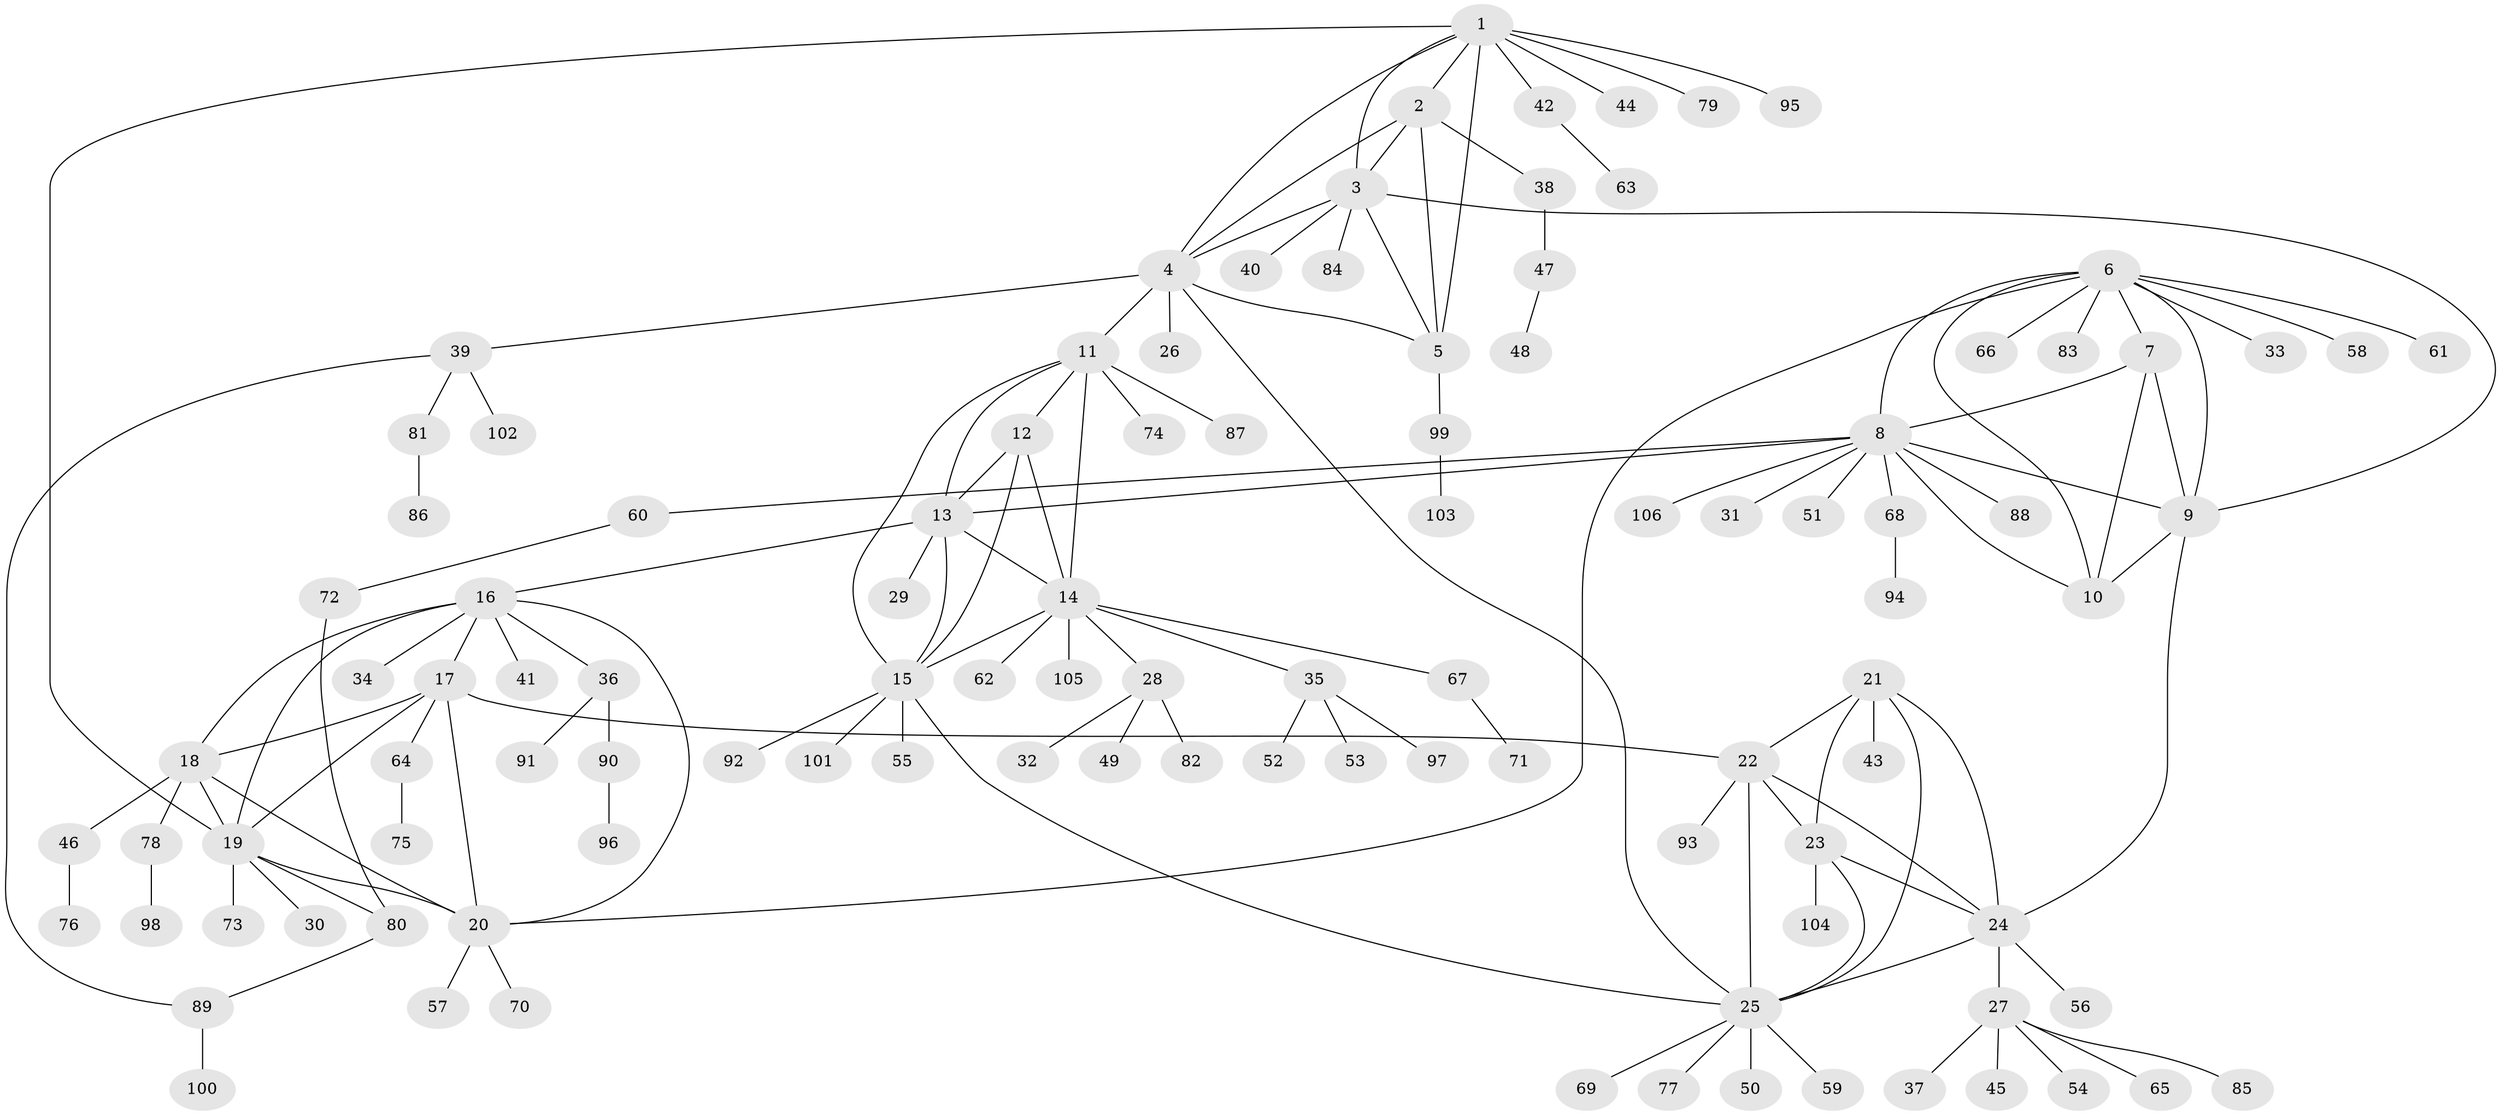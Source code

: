 // coarse degree distribution, {8: 0.047058823529411764, 5: 0.058823529411764705, 10: 0.058823529411764705, 3: 0.058823529411764705, 4: 0.03529411764705882, 12: 0.011764705882352941, 1: 0.6352941176470588, 2: 0.09411764705882353}
// Generated by graph-tools (version 1.1) at 2025/24/03/03/25 07:24:15]
// undirected, 106 vertices, 143 edges
graph export_dot {
graph [start="1"]
  node [color=gray90,style=filled];
  1;
  2;
  3;
  4;
  5;
  6;
  7;
  8;
  9;
  10;
  11;
  12;
  13;
  14;
  15;
  16;
  17;
  18;
  19;
  20;
  21;
  22;
  23;
  24;
  25;
  26;
  27;
  28;
  29;
  30;
  31;
  32;
  33;
  34;
  35;
  36;
  37;
  38;
  39;
  40;
  41;
  42;
  43;
  44;
  45;
  46;
  47;
  48;
  49;
  50;
  51;
  52;
  53;
  54;
  55;
  56;
  57;
  58;
  59;
  60;
  61;
  62;
  63;
  64;
  65;
  66;
  67;
  68;
  69;
  70;
  71;
  72;
  73;
  74;
  75;
  76;
  77;
  78;
  79;
  80;
  81;
  82;
  83;
  84;
  85;
  86;
  87;
  88;
  89;
  90;
  91;
  92;
  93;
  94;
  95;
  96;
  97;
  98;
  99;
  100;
  101;
  102;
  103;
  104;
  105;
  106;
  1 -- 2;
  1 -- 3;
  1 -- 4;
  1 -- 5;
  1 -- 19;
  1 -- 42;
  1 -- 44;
  1 -- 79;
  1 -- 95;
  2 -- 3;
  2 -- 4;
  2 -- 5;
  2 -- 38;
  3 -- 4;
  3 -- 5;
  3 -- 9;
  3 -- 40;
  3 -- 84;
  4 -- 5;
  4 -- 11;
  4 -- 25;
  4 -- 26;
  4 -- 39;
  5 -- 99;
  6 -- 7;
  6 -- 8;
  6 -- 9;
  6 -- 10;
  6 -- 20;
  6 -- 33;
  6 -- 58;
  6 -- 61;
  6 -- 66;
  6 -- 83;
  7 -- 8;
  7 -- 9;
  7 -- 10;
  8 -- 9;
  8 -- 10;
  8 -- 13;
  8 -- 31;
  8 -- 51;
  8 -- 60;
  8 -- 68;
  8 -- 88;
  8 -- 106;
  9 -- 10;
  9 -- 24;
  11 -- 12;
  11 -- 13;
  11 -- 14;
  11 -- 15;
  11 -- 74;
  11 -- 87;
  12 -- 13;
  12 -- 14;
  12 -- 15;
  13 -- 14;
  13 -- 15;
  13 -- 16;
  13 -- 29;
  14 -- 15;
  14 -- 28;
  14 -- 35;
  14 -- 62;
  14 -- 67;
  14 -- 105;
  15 -- 25;
  15 -- 55;
  15 -- 92;
  15 -- 101;
  16 -- 17;
  16 -- 18;
  16 -- 19;
  16 -- 20;
  16 -- 34;
  16 -- 36;
  16 -- 41;
  17 -- 18;
  17 -- 19;
  17 -- 20;
  17 -- 22;
  17 -- 64;
  18 -- 19;
  18 -- 20;
  18 -- 46;
  18 -- 78;
  19 -- 20;
  19 -- 30;
  19 -- 73;
  19 -- 80;
  20 -- 57;
  20 -- 70;
  21 -- 22;
  21 -- 23;
  21 -- 24;
  21 -- 25;
  21 -- 43;
  22 -- 23;
  22 -- 24;
  22 -- 25;
  22 -- 93;
  23 -- 24;
  23 -- 25;
  23 -- 104;
  24 -- 25;
  24 -- 27;
  24 -- 56;
  25 -- 50;
  25 -- 59;
  25 -- 69;
  25 -- 77;
  27 -- 37;
  27 -- 45;
  27 -- 54;
  27 -- 65;
  27 -- 85;
  28 -- 32;
  28 -- 49;
  28 -- 82;
  35 -- 52;
  35 -- 53;
  35 -- 97;
  36 -- 90;
  36 -- 91;
  38 -- 47;
  39 -- 81;
  39 -- 89;
  39 -- 102;
  42 -- 63;
  46 -- 76;
  47 -- 48;
  60 -- 72;
  64 -- 75;
  67 -- 71;
  68 -- 94;
  72 -- 80;
  78 -- 98;
  80 -- 89;
  81 -- 86;
  89 -- 100;
  90 -- 96;
  99 -- 103;
}
